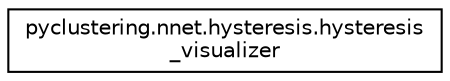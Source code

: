 digraph "Graphical Class Hierarchy"
{
 // INTERACTIVE_SVG=YES
  edge [fontname="Helvetica",fontsize="10",labelfontname="Helvetica",labelfontsize="10"];
  node [fontname="Helvetica",fontsize="10",shape=record];
  rankdir="LR";
  Node0 [label="pyclustering.nnet.hysteresis.hysteresis\l_visualizer",height=0.2,width=0.4,color="black", fillcolor="white", style="filled",URL="$d0/d29/classpyclustering_1_1nnet_1_1hysteresis_1_1hysteresis__visualizer.html",tooltip="Visualizer of output dynamic of hysteresis oscillatory network. "];
}
